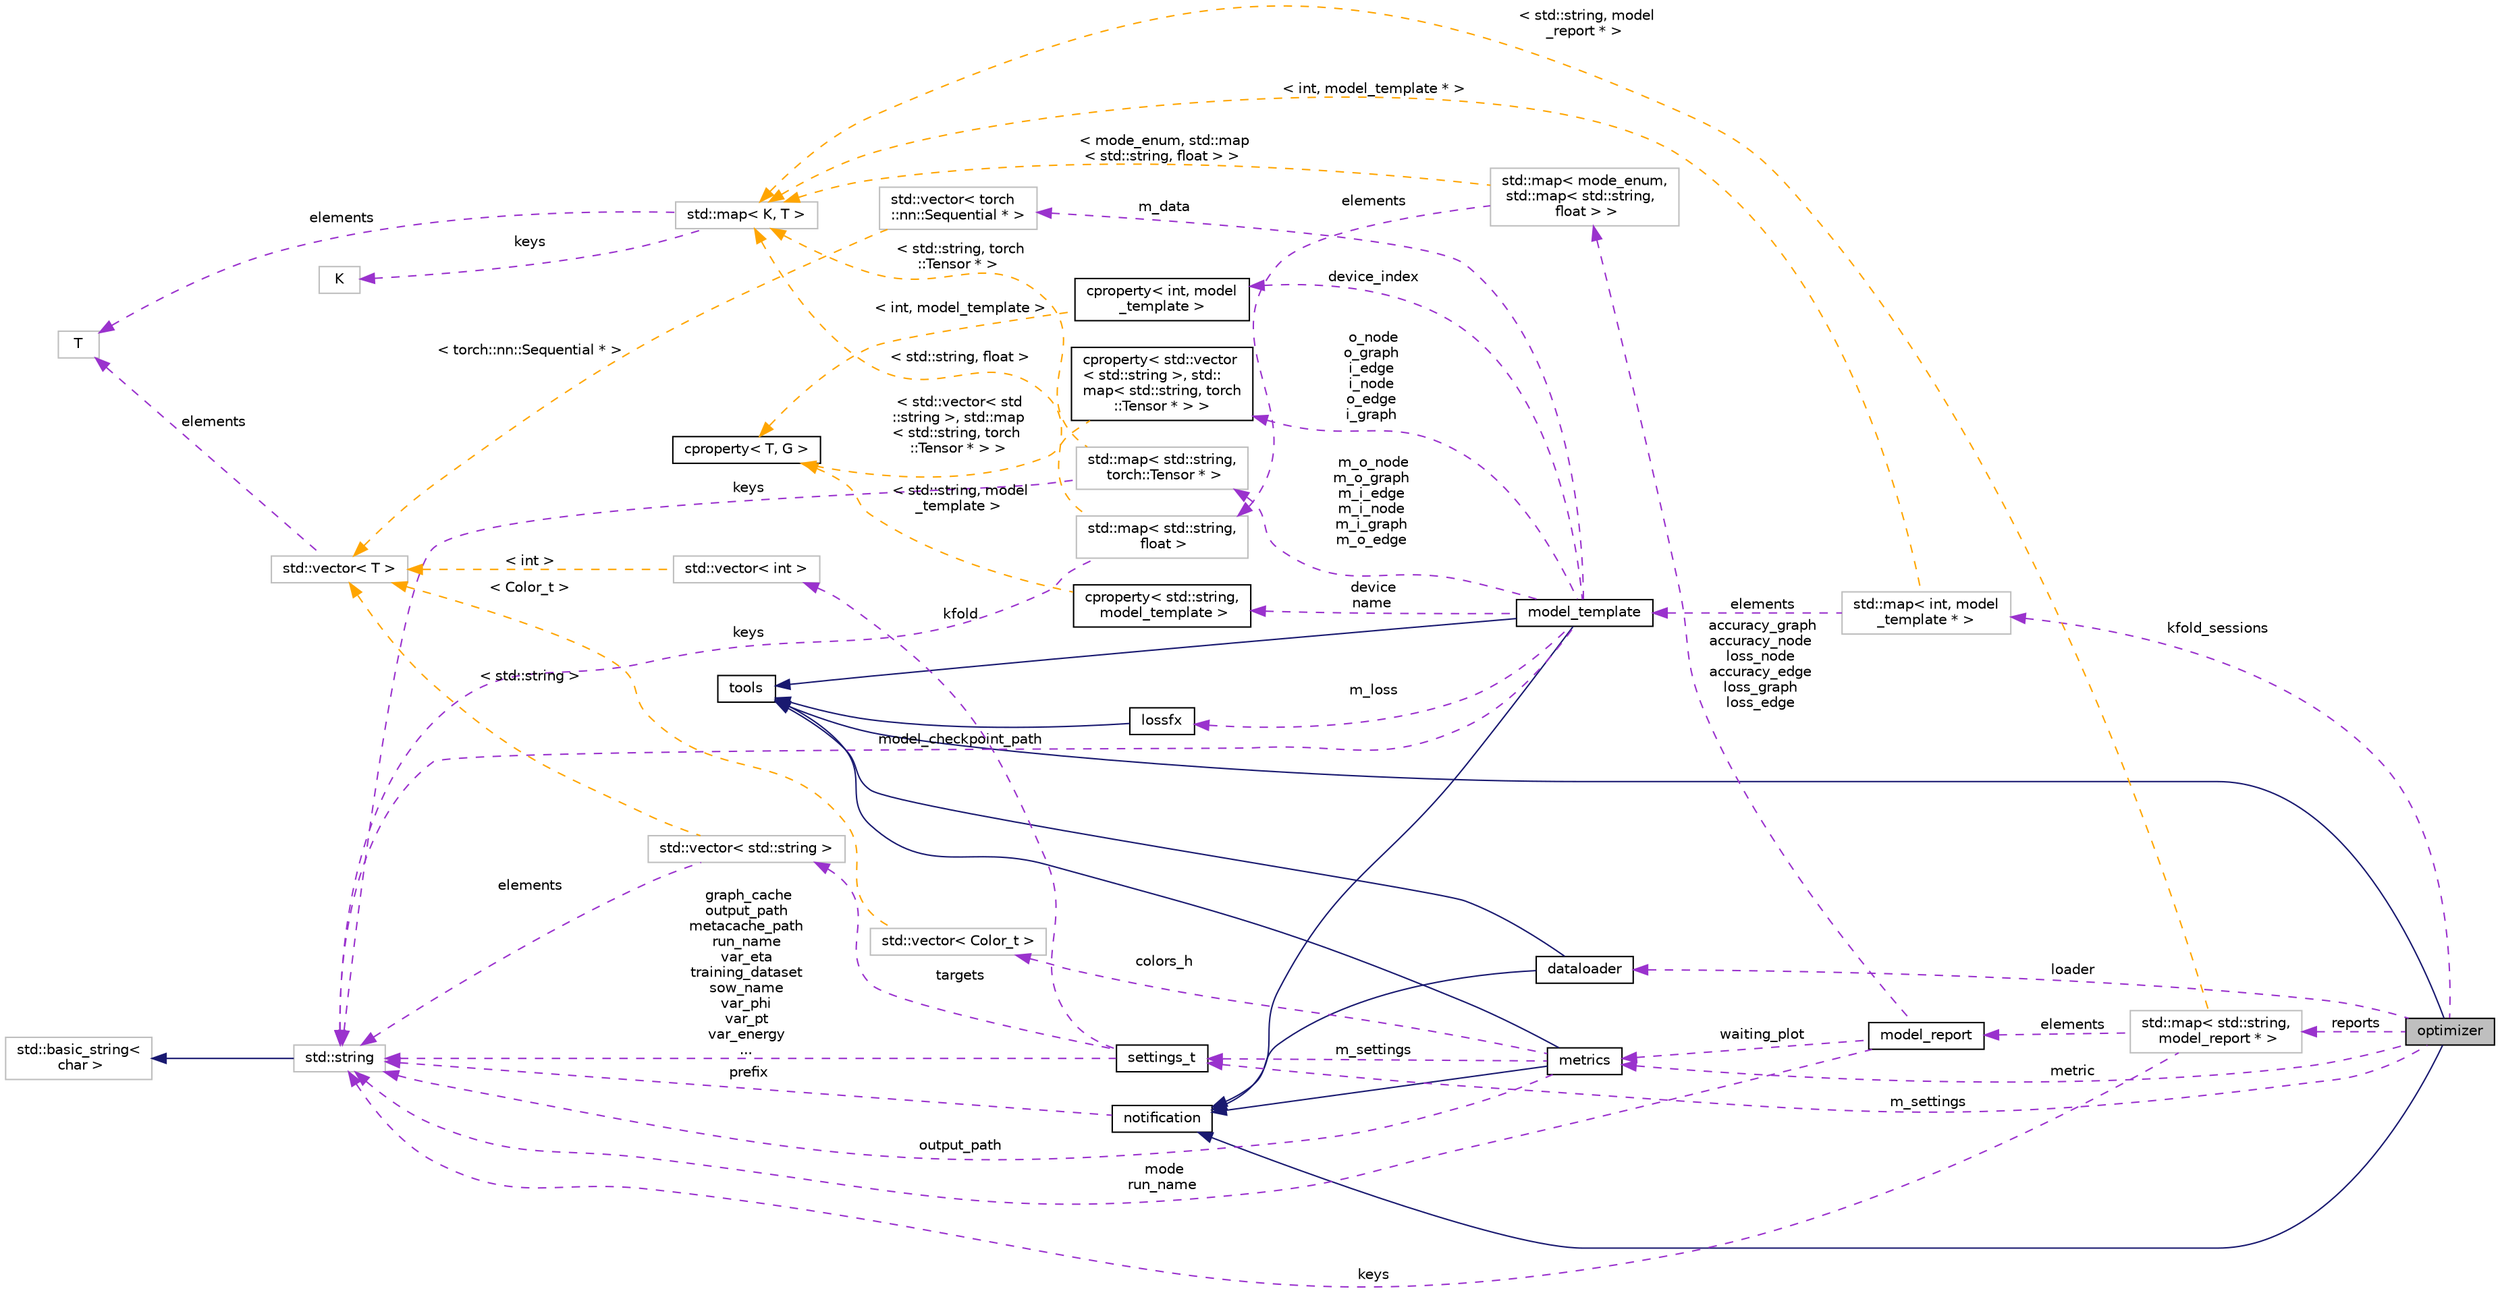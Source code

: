 digraph "optimizer"
{
 // INTERACTIVE_SVG=YES
 // LATEX_PDF_SIZE
  edge [fontname="Helvetica",fontsize="10",labelfontname="Helvetica",labelfontsize="10"];
  node [fontname="Helvetica",fontsize="10",shape=record];
  rankdir="LR";
  Node1 [label="optimizer",height=0.2,width=0.4,color="black", fillcolor="grey75", style="filled", fontcolor="black",tooltip=" "];
  Node2 -> Node1 [dir="back",color="midnightblue",fontsize="10",style="solid",fontname="Helvetica"];
  Node2 [label="tools",height=0.2,width=0.4,color="black", fillcolor="white", style="filled",URL="$classtools.html",tooltip="Provides a wide range of utility functions used throughout the framework."];
  Node3 -> Node1 [dir="back",color="midnightblue",fontsize="10",style="solid",fontname="Helvetica"];
  Node3 [label="notification",height=0.2,width=0.4,color="black", fillcolor="white", style="filled",URL="$classnotification.html",tooltip="Provides logging and messaging functionality with various severity levels."];
  Node4 -> Node3 [dir="back",color="darkorchid3",fontsize="10",style="dashed",label=" prefix" ,fontname="Helvetica"];
  Node4 [label="std::string",height=0.2,width=0.4,color="grey75", fillcolor="white", style="filled",tooltip="STL class."];
  Node5 -> Node4 [dir="back",color="midnightblue",fontsize="10",style="solid",fontname="Helvetica"];
  Node5 [label="std::basic_string\<\l char \>",height=0.2,width=0.4,color="grey75", fillcolor="white", style="filled",tooltip="STL class."];
  Node6 -> Node1 [dir="back",color="darkorchid3",fontsize="10",style="dashed",label=" m_settings" ,fontname="Helvetica"];
  Node6 [label="settings_t",height=0.2,width=0.4,color="black", fillcolor="white", style="filled",URL="$structsettings__t.html",tooltip="Contains all configuration settings for an analysis session."];
  Node4 -> Node6 [dir="back",color="darkorchid3",fontsize="10",style="dashed",label=" graph_cache\noutput_path\nmetacache_path\nrun_name\nvar_eta\ntraining_dataset\nsow_name\nvar_phi\nvar_pt\nvar_energy\n..." ,fontname="Helvetica"];
  Node7 -> Node6 [dir="back",color="darkorchid3",fontsize="10",style="dashed",label=" kfold" ,fontname="Helvetica"];
  Node7 [label="std::vector\< int \>",height=0.2,width=0.4,color="grey75", fillcolor="white", style="filled",tooltip=" "];
  Node8 -> Node7 [dir="back",color="orange",fontsize="10",style="dashed",label=" \< int \>" ,fontname="Helvetica"];
  Node8 [label="std::vector\< T \>",height=0.2,width=0.4,color="grey75", fillcolor="white", style="filled",tooltip="STL class."];
  Node9 -> Node8 [dir="back",color="darkorchid3",fontsize="10",style="dashed",label=" elements" ,fontname="Helvetica"];
  Node9 [label="T",height=0.2,width=0.4,color="grey75", fillcolor="white", style="filled",tooltip=" "];
  Node10 -> Node6 [dir="back",color="darkorchid3",fontsize="10",style="dashed",label=" targets" ,fontname="Helvetica"];
  Node10 [label="std::vector\< std::string \>",height=0.2,width=0.4,color="grey75", fillcolor="white", style="filled",tooltip=" "];
  Node4 -> Node10 [dir="back",color="darkorchid3",fontsize="10",style="dashed",label=" elements" ,fontname="Helvetica"];
  Node8 -> Node10 [dir="back",color="orange",fontsize="10",style="dashed",label=" \< std::string \>" ,fontname="Helvetica"];
  Node11 -> Node1 [dir="back",color="darkorchid3",fontsize="10",style="dashed",label=" kfold_sessions" ,fontname="Helvetica"];
  Node11 [label="std::map\< int, model\l_template * \>",height=0.2,width=0.4,color="grey75", fillcolor="white", style="filled",tooltip=" "];
  Node12 -> Node11 [dir="back",color="darkorchid3",fontsize="10",style="dashed",label=" elements" ,fontname="Helvetica"];
  Node12 [label="model_template",height=0.2,width=0.4,color="black", fillcolor="white", style="filled",URL="$classmodel__template.html",tooltip="Base template class for machine learning models."];
  Node2 -> Node12 [dir="back",color="midnightblue",fontsize="10",style="solid",fontname="Helvetica"];
  Node3 -> Node12 [dir="back",color="midnightblue",fontsize="10",style="solid",fontname="Helvetica"];
  Node13 -> Node12 [dir="back",color="darkorchid3",fontsize="10",style="dashed",label=" o_node\no_graph\ni_edge\ni_node\no_edge\ni_graph" ,fontname="Helvetica"];
  Node13 [label="cproperty\< std::vector\l\< std::string \>, std::\lmap\< std::string, torch\l::Tensor * \> \>",height=0.2,width=0.4,color="black", fillcolor="white", style="filled",URL="$classcproperty.html",tooltip=" "];
  Node14 -> Node13 [dir="back",color="orange",fontsize="10",style="dashed",label=" \< std::vector\< std\l::string \>, std::map\l\< std::string, torch\l::Tensor * \> \>" ,fontname="Helvetica"];
  Node14 [label="cproperty\< T, G \>",height=0.2,width=0.4,color="black", fillcolor="white", style="filled",URL="$classcproperty.html",tooltip=" "];
  Node15 -> Node12 [dir="back",color="darkorchid3",fontsize="10",style="dashed",label=" m_loss" ,fontname="Helvetica"];
  Node15 [label="lossfx",height=0.2,width=0.4,color="black", fillcolor="white", style="filled",URL="$classlossfx.html",tooltip=" "];
  Node2 -> Node15 [dir="back",color="midnightblue",fontsize="10",style="solid",fontname="Helvetica"];
  Node16 -> Node12 [dir="back",color="darkorchid3",fontsize="10",style="dashed",label=" m_data" ,fontname="Helvetica"];
  Node16 [label="std::vector\< torch\l::nn::Sequential * \>",height=0.2,width=0.4,color="grey75", fillcolor="white", style="filled",tooltip=" "];
  Node8 -> Node16 [dir="back",color="orange",fontsize="10",style="dashed",label=" \< torch::nn::Sequential * \>" ,fontname="Helvetica"];
  Node17 -> Node12 [dir="back",color="darkorchid3",fontsize="10",style="dashed",label=" device\nname" ,fontname="Helvetica"];
  Node17 [label="cproperty\< std::string,\l model_template \>",height=0.2,width=0.4,color="black", fillcolor="white", style="filled",URL="$classcproperty.html",tooltip=" "];
  Node14 -> Node17 [dir="back",color="orange",fontsize="10",style="dashed",label=" \< std::string, model\l_template \>" ,fontname="Helvetica"];
  Node4 -> Node12 [dir="back",color="darkorchid3",fontsize="10",style="dashed",label=" model_checkpoint_path" ,fontname="Helvetica"];
  Node18 -> Node12 [dir="back",color="darkorchid3",fontsize="10",style="dashed",label=" device_index" ,fontname="Helvetica"];
  Node18 [label="cproperty\< int, model\l_template \>",height=0.2,width=0.4,color="black", fillcolor="white", style="filled",URL="$classcproperty.html",tooltip=" "];
  Node14 -> Node18 [dir="back",color="orange",fontsize="10",style="dashed",label=" \< int, model_template \>" ,fontname="Helvetica"];
  Node19 -> Node12 [dir="back",color="darkorchid3",fontsize="10",style="dashed",label=" m_o_node\nm_o_graph\nm_i_edge\nm_i_node\nm_i_graph\nm_o_edge" ,fontname="Helvetica"];
  Node19 [label="std::map\< std::string,\l torch::Tensor * \>",height=0.2,width=0.4,color="grey75", fillcolor="white", style="filled",tooltip=" "];
  Node4 -> Node19 [dir="back",color="darkorchid3",fontsize="10",style="dashed",label=" keys" ,fontname="Helvetica"];
  Node20 -> Node19 [dir="back",color="orange",fontsize="10",style="dashed",label=" \< std::string, torch\l::Tensor * \>" ,fontname="Helvetica"];
  Node20 [label="std::map\< K, T \>",height=0.2,width=0.4,color="grey75", fillcolor="white", style="filled",tooltip="STL class."];
  Node21 -> Node20 [dir="back",color="darkorchid3",fontsize="10",style="dashed",label=" keys" ,fontname="Helvetica"];
  Node21 [label="K",height=0.2,width=0.4,color="grey75", fillcolor="white", style="filled",tooltip=" "];
  Node9 -> Node20 [dir="back",color="darkorchid3",fontsize="10",style="dashed",label=" elements" ,fontname="Helvetica"];
  Node20 -> Node11 [dir="back",color="orange",fontsize="10",style="dashed",label=" \< int, model_template * \>" ,fontname="Helvetica"];
  Node22 -> Node1 [dir="back",color="darkorchid3",fontsize="10",style="dashed",label=" loader" ,fontname="Helvetica"];
  Node22 [label="dataloader",height=0.2,width=0.4,color="black", fillcolor="white", style="filled",URL="$classdataloader.html",tooltip=" "];
  Node3 -> Node22 [dir="back",color="midnightblue",fontsize="10",style="solid",fontname="Helvetica"];
  Node2 -> Node22 [dir="back",color="midnightblue",fontsize="10",style="solid",fontname="Helvetica"];
  Node23 -> Node1 [dir="back",color="darkorchid3",fontsize="10",style="dashed",label=" reports" ,fontname="Helvetica"];
  Node23 [label="std::map\< std::string,\l model_report * \>",height=0.2,width=0.4,color="grey75", fillcolor="white", style="filled",tooltip=" "];
  Node24 -> Node23 [dir="back",color="darkorchid3",fontsize="10",style="dashed",label=" elements" ,fontname="Helvetica"];
  Node24 [label="model_report",height=0.2,width=0.4,color="black", fillcolor="white", style="filled",URL="$structmodel__report.html",tooltip=" "];
  Node4 -> Node24 [dir="back",color="darkorchid3",fontsize="10",style="dashed",label=" mode\nrun_name" ,fontname="Helvetica"];
  Node25 -> Node24 [dir="back",color="darkorchid3",fontsize="10",style="dashed",label=" accuracy_graph\naccuracy_node\nloss_node\naccuracy_edge\nloss_graph\nloss_edge" ,fontname="Helvetica"];
  Node25 [label="std::map\< mode_enum,\l std::map\< std::string,\l float \> \>",height=0.2,width=0.4,color="grey75", fillcolor="white", style="filled",tooltip=" "];
  Node26 -> Node25 [dir="back",color="darkorchid3",fontsize="10",style="dashed",label=" elements" ,fontname="Helvetica"];
  Node26 [label="std::map\< std::string,\l float \>",height=0.2,width=0.4,color="grey75", fillcolor="white", style="filled",tooltip=" "];
  Node4 -> Node26 [dir="back",color="darkorchid3",fontsize="10",style="dashed",label=" keys" ,fontname="Helvetica"];
  Node20 -> Node26 [dir="back",color="orange",fontsize="10",style="dashed",label=" \< std::string, float \>" ,fontname="Helvetica"];
  Node20 -> Node25 [dir="back",color="orange",fontsize="10",style="dashed",label=" \< mode_enum, std::map\l\< std::string, float \> \>" ,fontname="Helvetica"];
  Node27 -> Node24 [dir="back",color="darkorchid3",fontsize="10",style="dashed",label=" waiting_plot" ,fontname="Helvetica"];
  Node27 [label="metrics",height=0.2,width=0.4,color="black", fillcolor="white", style="filled",URL="$classmetrics.html",tooltip=" "];
  Node2 -> Node27 [dir="back",color="midnightblue",fontsize="10",style="solid",fontname="Helvetica"];
  Node3 -> Node27 [dir="back",color="midnightblue",fontsize="10",style="solid",fontname="Helvetica"];
  Node28 -> Node27 [dir="back",color="darkorchid3",fontsize="10",style="dashed",label=" colors_h" ,fontname="Helvetica"];
  Node28 [label="std::vector\< Color_t \>",height=0.2,width=0.4,color="grey75", fillcolor="white", style="filled",tooltip=" "];
  Node8 -> Node28 [dir="back",color="orange",fontsize="10",style="dashed",label=" \< Color_t \>" ,fontname="Helvetica"];
  Node6 -> Node27 [dir="back",color="darkorchid3",fontsize="10",style="dashed",label=" m_settings" ,fontname="Helvetica"];
  Node4 -> Node27 [dir="back",color="darkorchid3",fontsize="10",style="dashed",label=" output_path" ,fontname="Helvetica"];
  Node4 -> Node23 [dir="back",color="darkorchid3",fontsize="10",style="dashed",label=" keys" ,fontname="Helvetica"];
  Node20 -> Node23 [dir="back",color="orange",fontsize="10",style="dashed",label=" \< std::string, model\l_report * \>" ,fontname="Helvetica"];
  Node27 -> Node1 [dir="back",color="darkorchid3",fontsize="10",style="dashed",label=" metric" ,fontname="Helvetica"];
}
